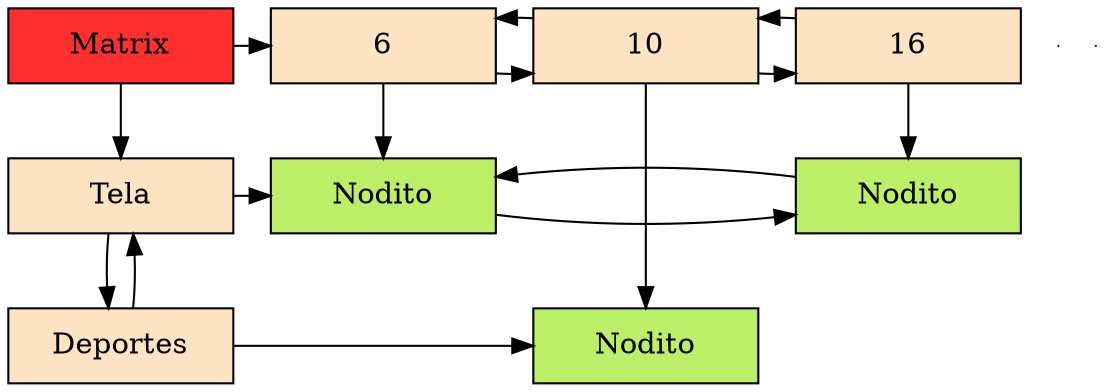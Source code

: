 digraph G{ 
node [shape=box] 
 Mt[ label = "Matrix", width = 1.5, style = filled, fillcolor = firebrick1, group = 1 ]; 
e0[ shape = point, width = 0 ]; 
e1[ shape = point, width = 0 ]; 
node0xc000372720 [label = "Tela"    width = 1.5 style = filled, fillcolor = bisque1, group = 1 ]; 
node0xc000372720 -> node0xc000372480; 
node0xc000372480 -> node0xc000372720; 
node0xc000372480 [label = "Deportes"    width = 1.5 style = filled, fillcolor = bisque1, group = 1 ]; 
node0xc0000529b0 [label = "6"    width = 1.5 style = filled, fillcolor = bisque1, group = 2 ]; 
node0xc0000529b0 -> node0xc0000525f0; 
node0xc0000525f0 -> node0xc0000529b0; 
node0xc0000525f0 [label = "10"    width = 1.5 style = filled, fillcolor = bisque1, group = 3 ]; 
node0xc0000525f0 -> node0xc000052aa0; 
node0xc000052aa0 -> node0xc0000525f0; 
node0xc000052aa0 [label = "16"    width = 1.5 style = filled, fillcolor = bisque1, group = 4 ]; 
Mt -> node0xc000372720 
Mt -> node0xc0000529b0 
{ rank = same; Mt;  node0xc0000529b0;node0xc0000525f0;node0xc000052aa0;} 
node0xc0000529b0 -> node0xc0000ffad0; 
node0xc0000ffad0 [label = "Nodito" style = filled, fillcolor = darkolivegreen2	 width = 1.5, group = 2 ]; 
node0xc0000525f0 -> node0xc0000ff110; 
node0xc0000ff110 [label = "Nodito" style = filled, fillcolor = darkolivegreen2	 width = 1.5, group = 3 ]; 
node0xc000052aa0 -> node0xc0000ffd40; 
node0xc0000ffd40 [label = "Nodito" style = filled, fillcolor = darkolivegreen2	 width = 1.5, group = 4 ]; 
node0xc000372720 -> node0xc0000ffad0; 
node0xc0000ffad0 -> node0xc0000ffd40; 
node0xc0000ffd40 -> node0xc0000ffad0; 
node0xc000372480 -> node0xc0000ff110; 
{ rank = same; node0xc000372720; node0xc0000ffad0;node0xc0000ffd40;} 
{ rank = same; node0xc000372480; node0xc0000ff110;} 
} 
